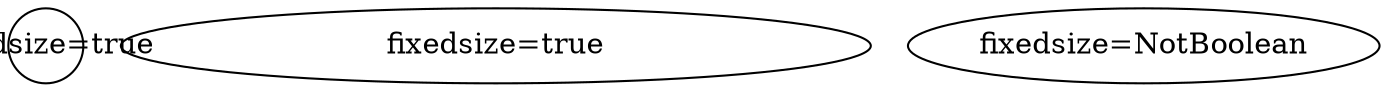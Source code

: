 /* if boolean fixedsize is set true in a node
 * the width param is used for node width.
 * and the height can be set.
 * default node width is 0.75 inch, minimum 0.01
 */
digraph "fixedsize"
{
 /* this gives warning width is too small */
 "a"[fixedsize=true, width=0.5, label="fixedsize=true"];
 "b"[fixedsize=true, width=5, label="fixedsize=true"];
 /* when a not boolean arg */
 "c"[fixedsize=NotBoolean, width=0.5, label="fixedsize=NotBoolean"];
}
